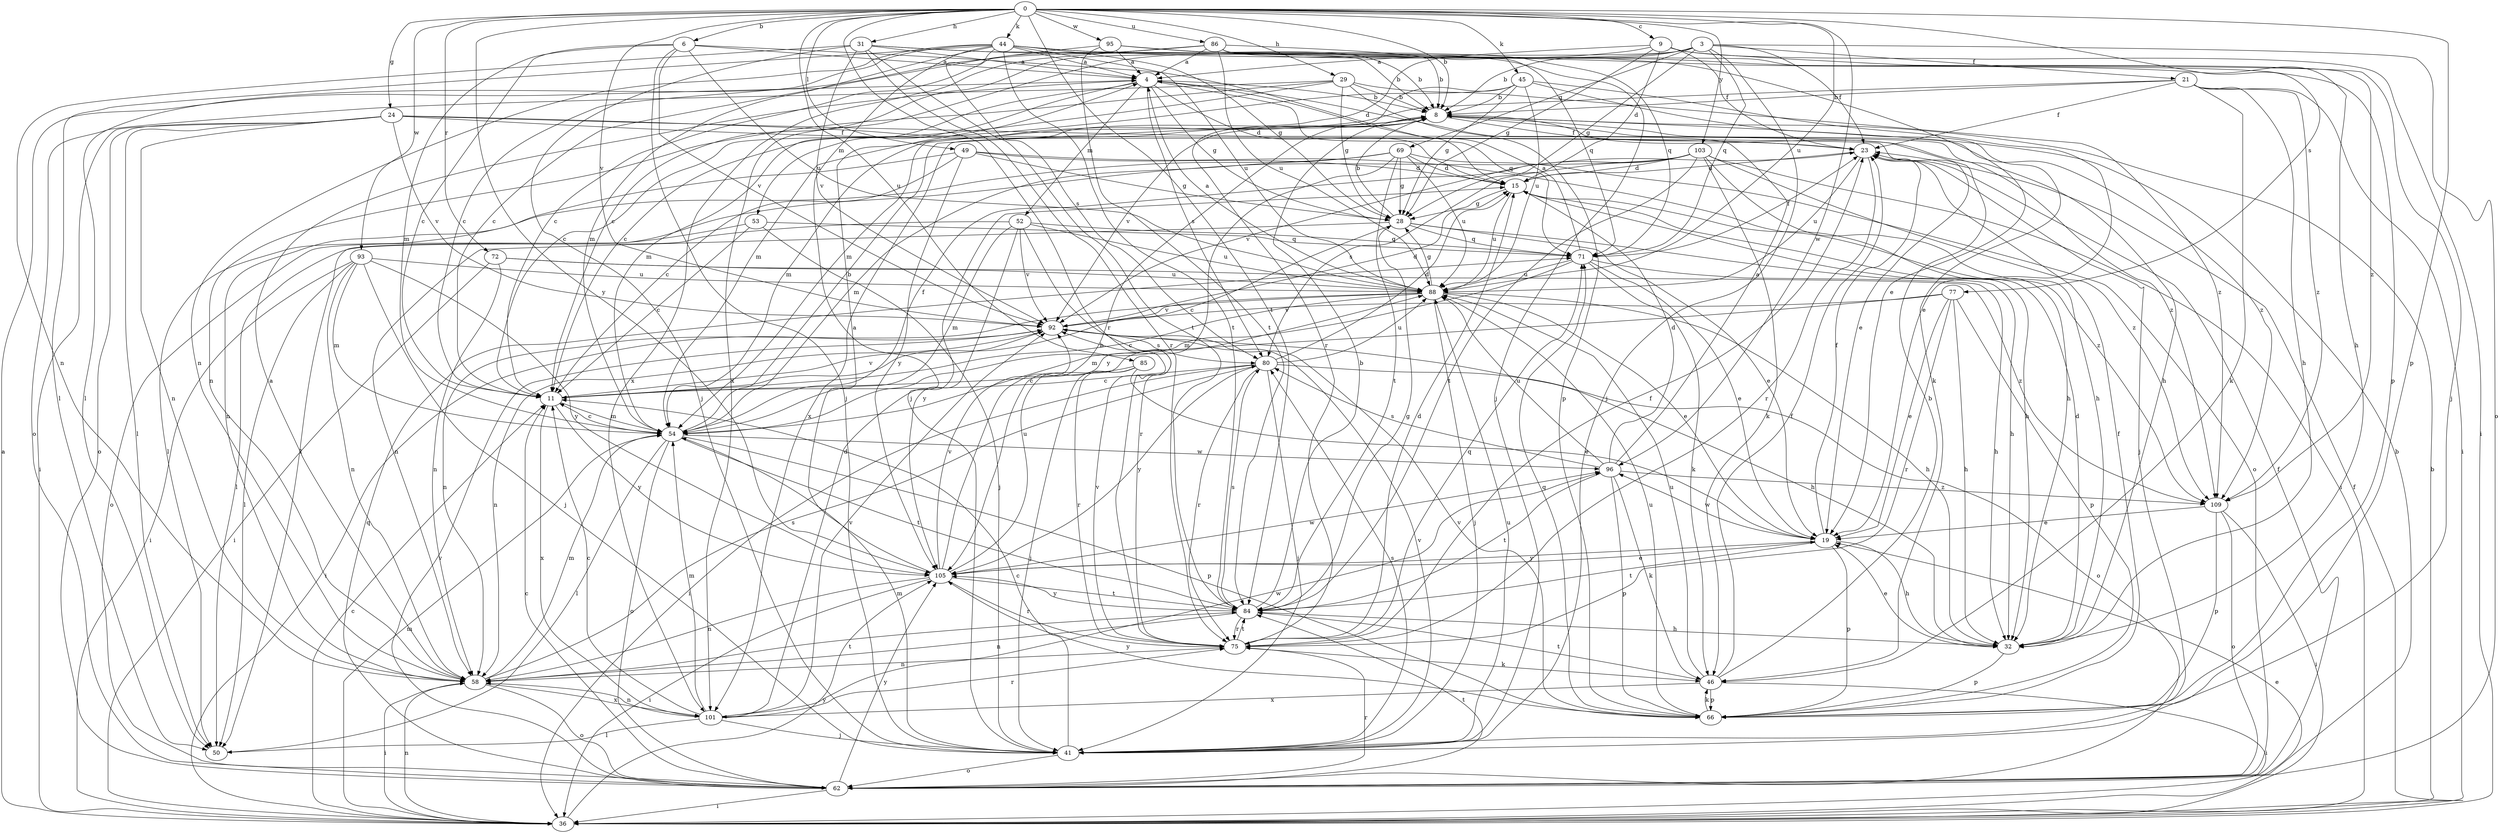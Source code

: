 strict digraph  {
0;
3;
4;
6;
8;
9;
11;
15;
19;
21;
23;
24;
28;
29;
31;
32;
36;
41;
44;
45;
46;
49;
50;
52;
53;
54;
58;
62;
66;
69;
71;
72;
75;
77;
80;
84;
85;
86;
88;
92;
93;
95;
96;
101;
103;
105;
109;
0 -> 6  [label=b];
0 -> 8  [label=b];
0 -> 9  [label=c];
0 -> 24  [label=g];
0 -> 29  [label=h];
0 -> 31  [label=h];
0 -> 44  [label=k];
0 -> 45  [label=k];
0 -> 49  [label=l];
0 -> 66  [label=p];
0 -> 72  [label=r];
0 -> 75  [label=r];
0 -> 77  [label=s];
0 -> 84  [label=t];
0 -> 85  [label=u];
0 -> 86  [label=u];
0 -> 88  [label=u];
0 -> 92  [label=v];
0 -> 93  [label=w];
0 -> 95  [label=w];
0 -> 96  [label=w];
0 -> 103  [label=y];
0 -> 105  [label=y];
3 -> 8  [label=b];
3 -> 11  [label=c];
3 -> 21  [label=f];
3 -> 23  [label=f];
3 -> 28  [label=g];
3 -> 41  [label=j];
3 -> 62  [label=o];
3 -> 69  [label=q];
3 -> 71  [label=q];
3 -> 101  [label=x];
4 -> 8  [label=b];
4 -> 15  [label=d];
4 -> 28  [label=g];
4 -> 52  [label=m];
4 -> 53  [label=m];
4 -> 54  [label=m];
4 -> 71  [label=q];
4 -> 80  [label=s];
6 -> 4  [label=a];
6 -> 11  [label=c];
6 -> 15  [label=d];
6 -> 41  [label=j];
6 -> 54  [label=m];
6 -> 88  [label=u];
6 -> 92  [label=v];
8 -> 23  [label=f];
8 -> 32  [label=h];
8 -> 54  [label=m];
8 -> 92  [label=v];
8 -> 101  [label=x];
8 -> 109  [label=z];
9 -> 4  [label=a];
9 -> 15  [label=d];
9 -> 23  [label=f];
9 -> 28  [label=g];
9 -> 36  [label=i];
9 -> 41  [label=j];
9 -> 75  [label=r];
11 -> 54  [label=m];
11 -> 92  [label=v];
11 -> 101  [label=x];
11 -> 105  [label=y];
15 -> 28  [label=g];
15 -> 32  [label=h];
15 -> 88  [label=u];
15 -> 109  [label=z];
19 -> 23  [label=f];
19 -> 32  [label=h];
19 -> 66  [label=p];
19 -> 84  [label=t];
19 -> 96  [label=w];
19 -> 105  [label=y];
21 -> 8  [label=b];
21 -> 23  [label=f];
21 -> 32  [label=h];
21 -> 36  [label=i];
21 -> 46  [label=k];
21 -> 54  [label=m];
21 -> 109  [label=z];
23 -> 15  [label=d];
23 -> 41  [label=j];
23 -> 75  [label=r];
23 -> 88  [label=u];
24 -> 19  [label=e];
24 -> 23  [label=f];
24 -> 36  [label=i];
24 -> 50  [label=l];
24 -> 58  [label=n];
24 -> 62  [label=o];
24 -> 92  [label=v];
24 -> 109  [label=z];
28 -> 8  [label=b];
28 -> 11  [label=c];
28 -> 19  [label=e];
28 -> 32  [label=h];
28 -> 58  [label=n];
28 -> 71  [label=q];
29 -> 8  [label=b];
29 -> 11  [label=c];
29 -> 28  [label=g];
29 -> 58  [label=n];
29 -> 62  [label=o];
29 -> 66  [label=p];
29 -> 109  [label=z];
31 -> 4  [label=a];
31 -> 8  [label=b];
31 -> 41  [label=j];
31 -> 58  [label=n];
31 -> 71  [label=q];
31 -> 75  [label=r];
31 -> 84  [label=t];
31 -> 92  [label=v];
32 -> 15  [label=d];
32 -> 19  [label=e];
32 -> 66  [label=p];
36 -> 4  [label=a];
36 -> 8  [label=b];
36 -> 11  [label=c];
36 -> 19  [label=e];
36 -> 23  [label=f];
36 -> 54  [label=m];
36 -> 58  [label=n];
36 -> 105  [label=y];
41 -> 11  [label=c];
41 -> 54  [label=m];
41 -> 62  [label=o];
41 -> 80  [label=s];
41 -> 88  [label=u];
41 -> 92  [label=v];
44 -> 4  [label=a];
44 -> 11  [label=c];
44 -> 28  [label=g];
44 -> 32  [label=h];
44 -> 41  [label=j];
44 -> 50  [label=l];
44 -> 54  [label=m];
44 -> 58  [label=n];
44 -> 71  [label=q];
44 -> 80  [label=s];
44 -> 84  [label=t];
44 -> 88  [label=u];
45 -> 8  [label=b];
45 -> 11  [label=c];
45 -> 19  [label=e];
45 -> 28  [label=g];
45 -> 46  [label=k];
45 -> 54  [label=m];
45 -> 88  [label=u];
46 -> 8  [label=b];
46 -> 23  [label=f];
46 -> 36  [label=i];
46 -> 66  [label=p];
46 -> 84  [label=t];
46 -> 88  [label=u];
46 -> 101  [label=x];
49 -> 11  [label=c];
49 -> 15  [label=d];
49 -> 28  [label=g];
49 -> 32  [label=h];
49 -> 58  [label=n];
49 -> 105  [label=y];
52 -> 50  [label=l];
52 -> 54  [label=m];
52 -> 71  [label=q];
52 -> 75  [label=r];
52 -> 88  [label=u];
52 -> 92  [label=v];
52 -> 105  [label=y];
53 -> 11  [label=c];
53 -> 41  [label=j];
53 -> 62  [label=o];
53 -> 71  [label=q];
54 -> 8  [label=b];
54 -> 11  [label=c];
54 -> 23  [label=f];
54 -> 50  [label=l];
54 -> 62  [label=o];
54 -> 66  [label=p];
54 -> 84  [label=t];
54 -> 96  [label=w];
58 -> 4  [label=a];
58 -> 36  [label=i];
58 -> 54  [label=m];
58 -> 62  [label=o];
58 -> 80  [label=s];
58 -> 84  [label=t];
58 -> 101  [label=x];
62 -> 8  [label=b];
62 -> 11  [label=c];
62 -> 23  [label=f];
62 -> 36  [label=i];
62 -> 71  [label=q];
62 -> 75  [label=r];
62 -> 84  [label=t];
62 -> 92  [label=v];
62 -> 105  [label=y];
66 -> 23  [label=f];
66 -> 46  [label=k];
66 -> 71  [label=q];
66 -> 88  [label=u];
66 -> 92  [label=v];
66 -> 105  [label=y];
69 -> 15  [label=d];
69 -> 28  [label=g];
69 -> 50  [label=l];
69 -> 54  [label=m];
69 -> 62  [label=o];
69 -> 84  [label=t];
69 -> 88  [label=u];
69 -> 105  [label=y];
71 -> 4  [label=a];
71 -> 19  [label=e];
71 -> 23  [label=f];
71 -> 32  [label=h];
71 -> 46  [label=k];
71 -> 54  [label=m];
71 -> 88  [label=u];
72 -> 36  [label=i];
72 -> 58  [label=n];
72 -> 88  [label=u];
72 -> 109  [label=z];
75 -> 15  [label=d];
75 -> 23  [label=f];
75 -> 46  [label=k];
75 -> 58  [label=n];
75 -> 71  [label=q];
75 -> 84  [label=t];
75 -> 92  [label=v];
77 -> 19  [label=e];
77 -> 32  [label=h];
77 -> 54  [label=m];
77 -> 66  [label=p];
77 -> 75  [label=r];
77 -> 92  [label=v];
80 -> 11  [label=c];
80 -> 15  [label=d];
80 -> 36  [label=i];
80 -> 41  [label=j];
80 -> 62  [label=o];
80 -> 75  [label=r];
80 -> 88  [label=u];
80 -> 105  [label=y];
84 -> 8  [label=b];
84 -> 28  [label=g];
84 -> 32  [label=h];
84 -> 58  [label=n];
84 -> 75  [label=r];
84 -> 80  [label=s];
84 -> 105  [label=y];
85 -> 11  [label=c];
85 -> 19  [label=e];
85 -> 41  [label=j];
85 -> 75  [label=r];
86 -> 4  [label=a];
86 -> 8  [label=b];
86 -> 11  [label=c];
86 -> 19  [label=e];
86 -> 50  [label=l];
86 -> 66  [label=p];
86 -> 88  [label=u];
86 -> 101  [label=x];
86 -> 109  [label=z];
88 -> 4  [label=a];
88 -> 11  [label=c];
88 -> 19  [label=e];
88 -> 28  [label=g];
88 -> 32  [label=h];
88 -> 41  [label=j];
88 -> 58  [label=n];
88 -> 92  [label=v];
92 -> 15  [label=d];
92 -> 32  [label=h];
92 -> 36  [label=i];
92 -> 58  [label=n];
92 -> 80  [label=s];
93 -> 36  [label=i];
93 -> 41  [label=j];
93 -> 50  [label=l];
93 -> 54  [label=m];
93 -> 58  [label=n];
93 -> 88  [label=u];
93 -> 105  [label=y];
95 -> 4  [label=a];
95 -> 8  [label=b];
95 -> 11  [label=c];
95 -> 41  [label=j];
95 -> 84  [label=t];
96 -> 4  [label=a];
96 -> 15  [label=d];
96 -> 46  [label=k];
96 -> 66  [label=p];
96 -> 80  [label=s];
96 -> 84  [label=t];
96 -> 88  [label=u];
96 -> 109  [label=z];
101 -> 11  [label=c];
101 -> 15  [label=d];
101 -> 41  [label=j];
101 -> 50  [label=l];
101 -> 54  [label=m];
101 -> 58  [label=n];
101 -> 75  [label=r];
101 -> 92  [label=v];
101 -> 96  [label=w];
103 -> 15  [label=d];
103 -> 32  [label=h];
103 -> 36  [label=i];
103 -> 46  [label=k];
103 -> 50  [label=l];
103 -> 80  [label=s];
103 -> 84  [label=t];
103 -> 92  [label=v];
103 -> 109  [label=z];
105 -> 4  [label=a];
105 -> 8  [label=b];
105 -> 19  [label=e];
105 -> 36  [label=i];
105 -> 58  [label=n];
105 -> 75  [label=r];
105 -> 84  [label=t];
105 -> 88  [label=u];
105 -> 92  [label=v];
105 -> 96  [label=w];
109 -> 19  [label=e];
109 -> 36  [label=i];
109 -> 62  [label=o];
109 -> 66  [label=p];
}
